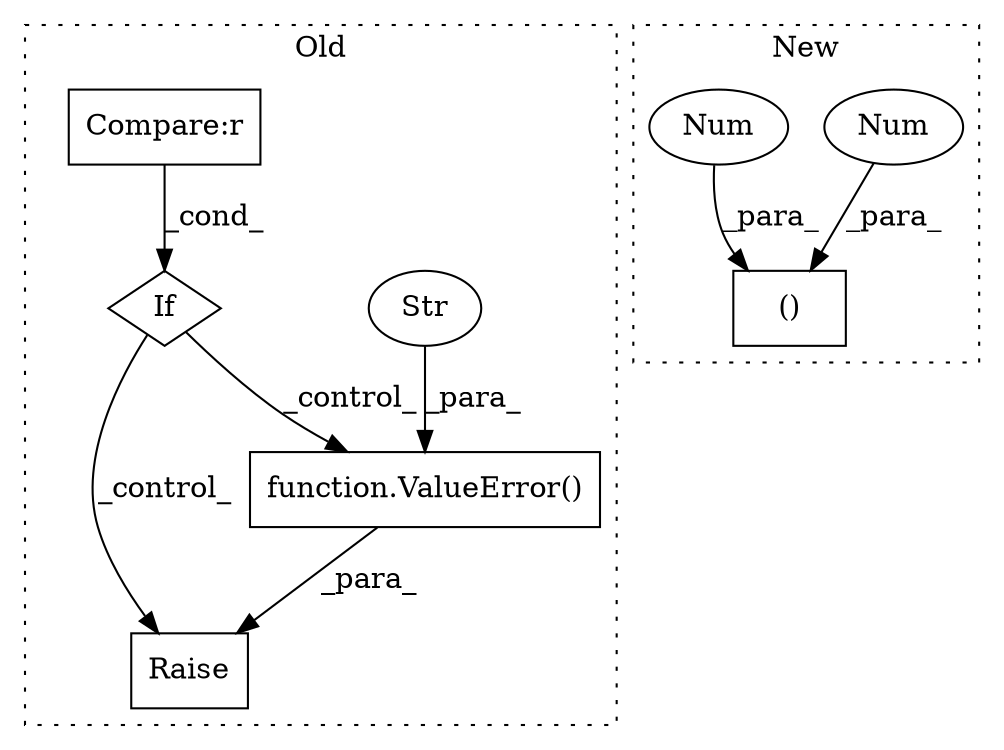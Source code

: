 digraph G {
subgraph cluster0 {
1 [label="function.ValueError()" a="75" s="2902,2965" l="11,1" shape="box"];
3 [label="If" a="96" s="2855,2882" l="3,14" shape="diamond"];
4 [label="Str" a="66" s="2913" l="52" shape="ellipse"];
7 [label="Compare:r" a="40" s="2858" l="24" shape="box"];
8 [label="Raise" a="91" s="2896" l="6" shape="box"];
label = "Old";
style="dotted";
}
subgraph cluster1 {
2 [label="()" a="54" s="3354" l="5" shape="box"];
5 [label="Num" a="76" s="3351" l="3" shape="ellipse"];
6 [label="Num" a="76" s="3356" l="3" shape="ellipse"];
label = "New";
style="dotted";
}
1 -> 8 [label="_para_"];
3 -> 1 [label="_control_"];
3 -> 8 [label="_control_"];
4 -> 1 [label="_para_"];
5 -> 2 [label="_para_"];
6 -> 2 [label="_para_"];
7 -> 3 [label="_cond_"];
}